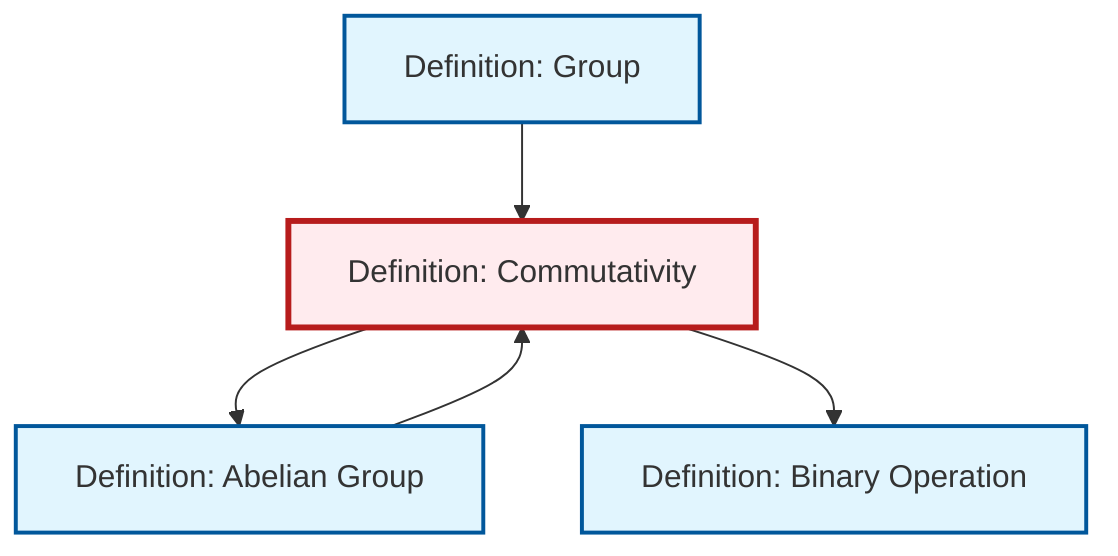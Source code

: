 graph TD
    classDef definition fill:#e1f5fe,stroke:#01579b,stroke-width:2px
    classDef theorem fill:#f3e5f5,stroke:#4a148c,stroke-width:2px
    classDef axiom fill:#fff3e0,stroke:#e65100,stroke-width:2px
    classDef example fill:#e8f5e9,stroke:#1b5e20,stroke-width:2px
    classDef current fill:#ffebee,stroke:#b71c1c,stroke-width:3px
    def-group["Definition: Group"]:::definition
    def-abelian-group["Definition: Abelian Group"]:::definition
    def-binary-operation["Definition: Binary Operation"]:::definition
    def-commutativity["Definition: Commutativity"]:::definition
    def-abelian-group --> def-commutativity
    def-commutativity --> def-abelian-group
    def-commutativity --> def-binary-operation
    def-group --> def-commutativity
    class def-commutativity current